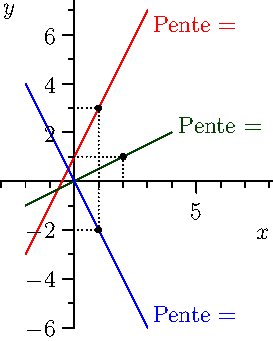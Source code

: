 import graph;
size(6cm,6cm);

real x(real t) { return t; }
real y1(real t) { return 1 + 2t; }
real y2(real t) { return 1/2*t; }
real y3(real t) { return -2*t; }


void showpoint(real f(real x), real a) {
  draw((a,0) -- (a,f(a)) -- (0,f(a)),dotted);
}
void showpoint(real x(real t), real y(real t), real t) {
  draw((x(t),0)--(x(t),y(t))--(0,y(t)),dotted);
  dot((x(t),y(t)));
}

path p = graph(x,y1,-2,3);draw(Label("Pente = ",EndPoint,SE),p,red);
path p = graph(x,y2,-2,4);draw(Label("Pente = ",EndPoint),p,darkgreen);
path p = graph(x,y3,-2,3);draw(Label("Pente = ",EndPoint,NE),p,blue);
showpoint(x,y1,1);
showpoint(x,y2,2);
showpoint(x,y3,1);
xaxis("$x$",RightTicks(NoZero));
yaxis("$y$",LeftTicks(NoZero));
